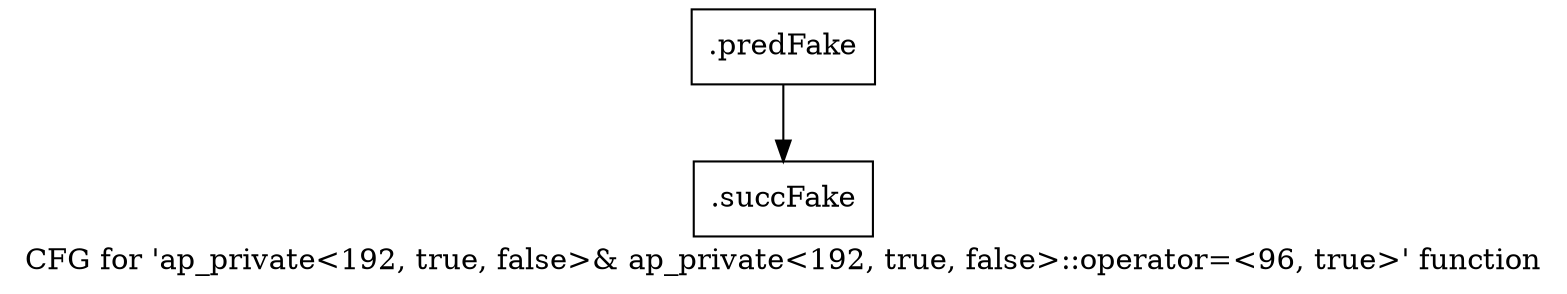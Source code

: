 digraph "CFG for 'ap_private\<192, true, false\>& ap_private\<192, true, false\>::operator=\<96, true\>' function" {
	label="CFG for 'ap_private\<192, true, false\>& ap_private\<192, true, false\>::operator=\<96, true\>' function";

	Node0x5fbf5b0 [shape=record,filename="",linenumber="",label="{.predFake}"];
	Node0x5fbf5b0 -> Node0x6318f30[ callList="" memoryops="" filename="/mnt/xilinx/Vitis_HLS/2021.2/include/etc/ap_private.h" execusionnum="2"];
	Node0x6318f30 [shape=record,filename="/mnt/xilinx/Vitis_HLS/2021.2/include/etc/ap_private.h",linenumber="4744",label="{.succFake}"];
}
